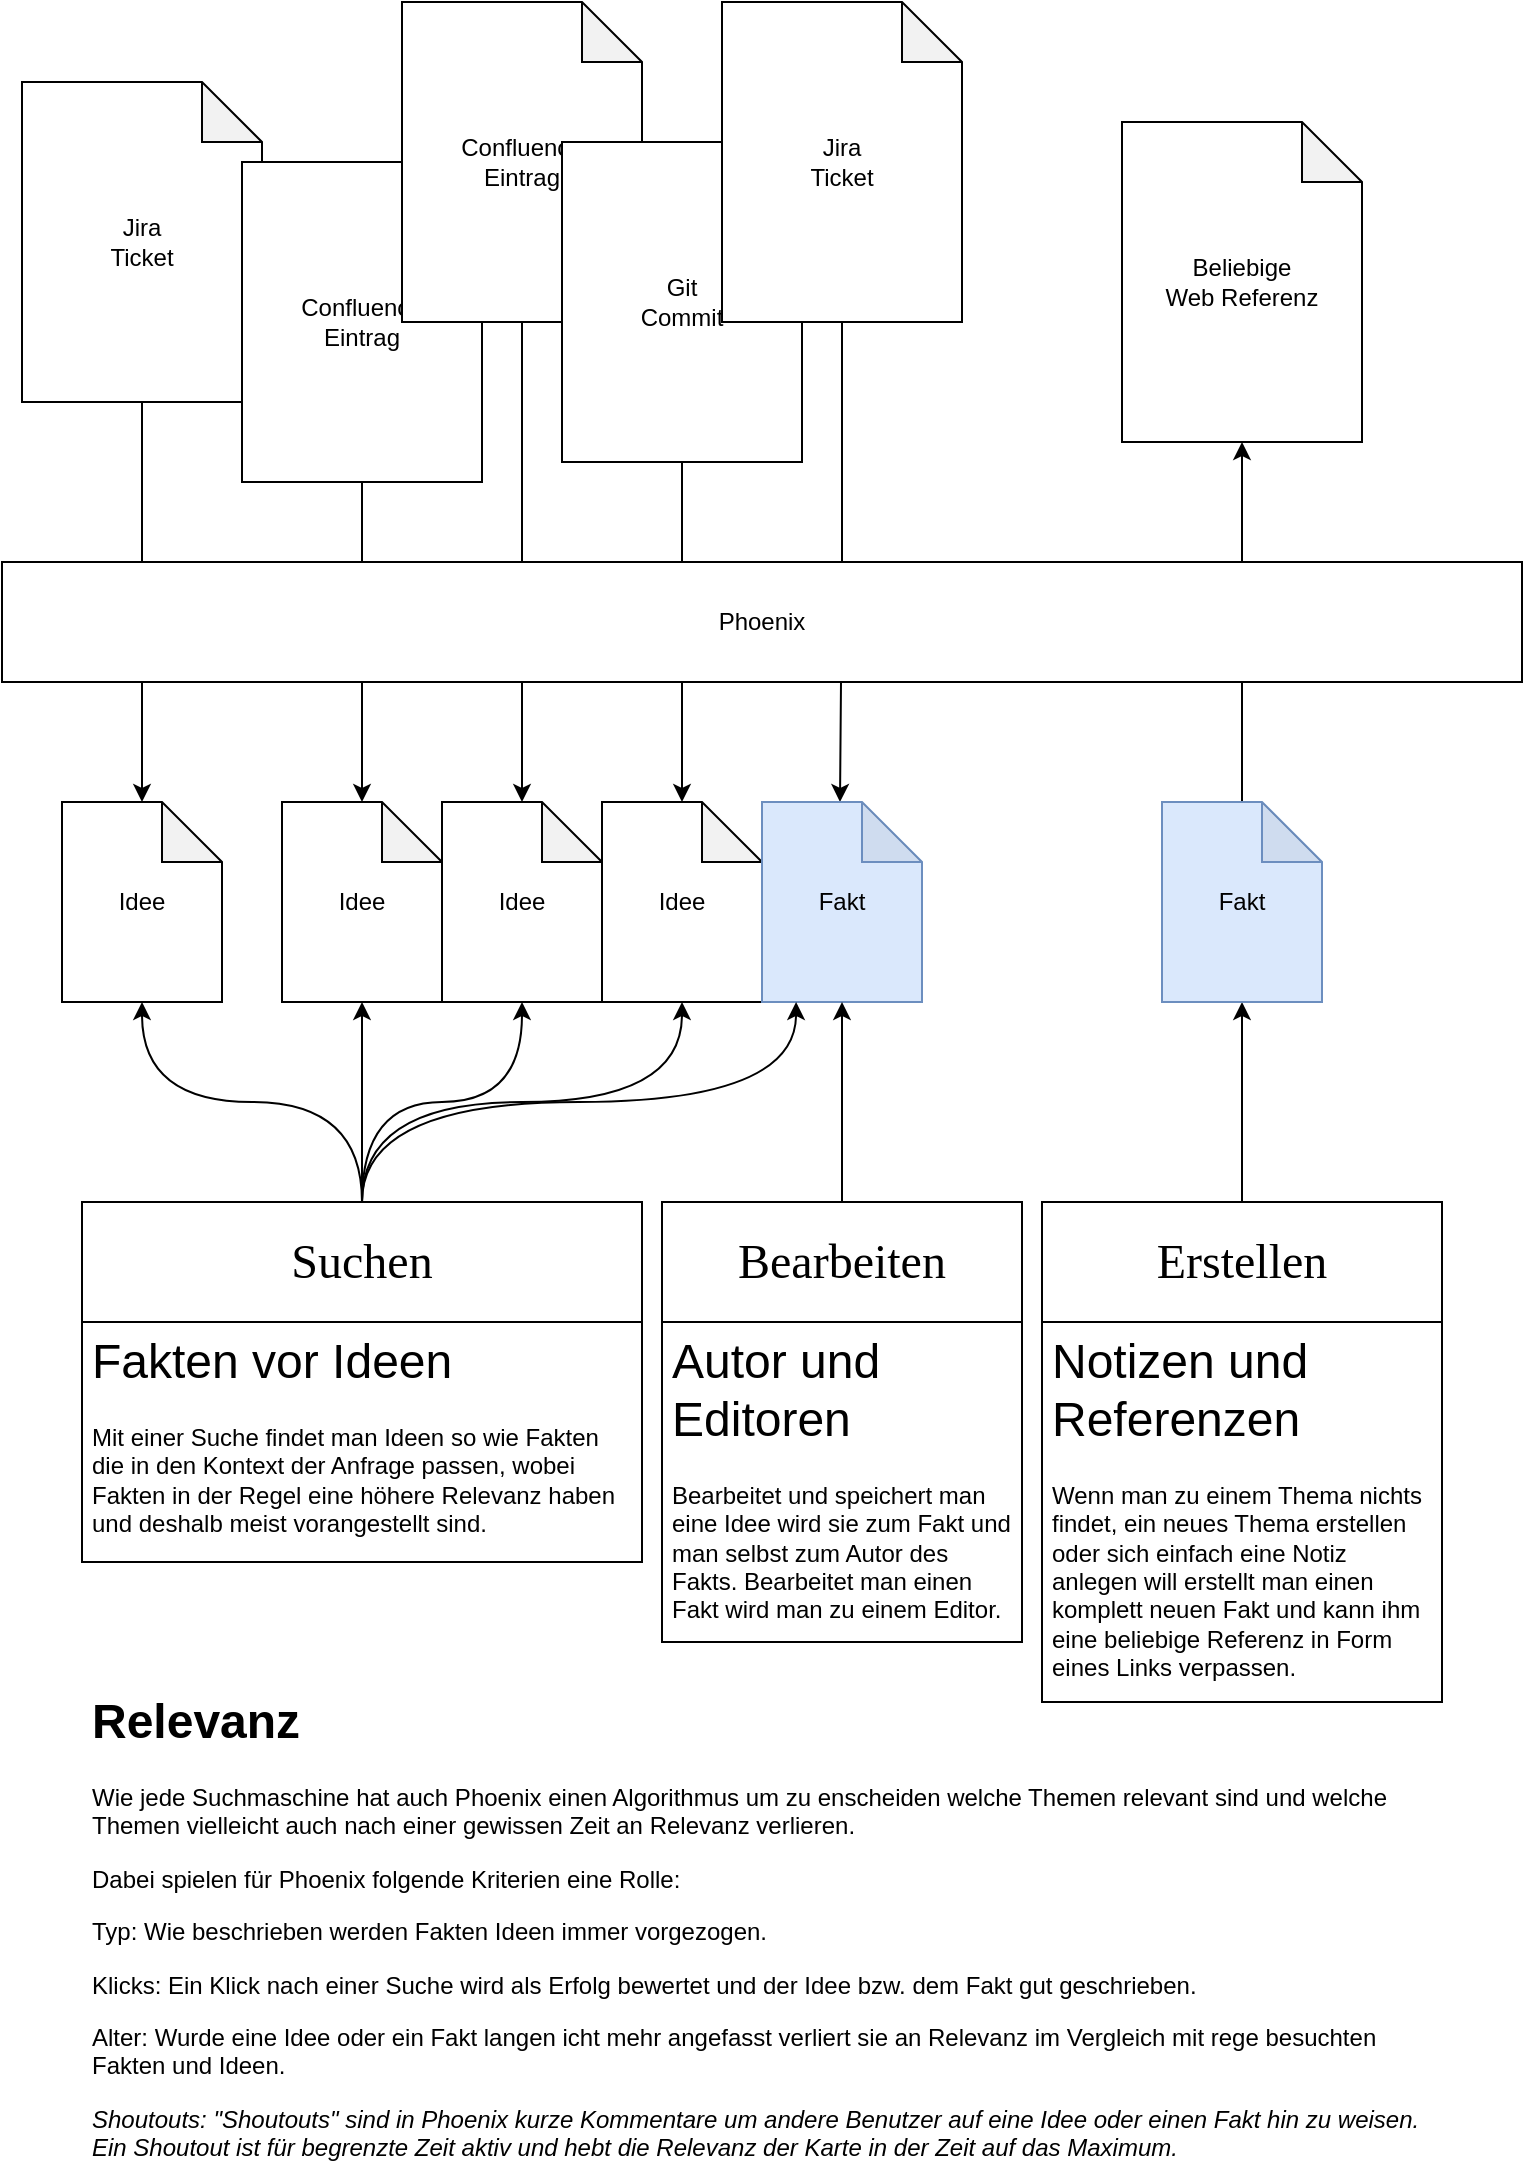 <mxfile version="14.1.8" type="device"><diagram id="RD8VcmHNmwnUDAcPuYfF" name="Seite-1"><mxGraphModel dx="1422" dy="822" grid="1" gridSize="10" guides="1" tooltips="1" connect="1" arrows="1" fold="1" page="1" pageScale="1" pageWidth="827" pageHeight="1169" math="0" shadow="0"><root><mxCell id="0"/><mxCell id="1" parent="0"/><mxCell id="-Yuw10Pdj2jKsRZ-1jQi-6" style="edgeStyle=orthogonalEdgeStyle;rounded=0;orthogonalLoop=1;jettySize=auto;html=1;entryX=0.5;entryY=0;entryDx=0;entryDy=0;entryPerimeter=0;" edge="1" parent="1" source="-Yuw10Pdj2jKsRZ-1jQi-1" target="-Yuw10Pdj2jKsRZ-1jQi-7"><mxGeometry relative="1" as="geometry"><mxPoint x="110" y="480" as="targetPoint"/></mxGeometry></mxCell><mxCell id="-Yuw10Pdj2jKsRZ-1jQi-1" value="Jira&lt;br&gt;Ticket" style="shape=note;whiteSpace=wrap;html=1;backgroundOutline=1;darkOpacity=0.05;" vertex="1" parent="1"><mxGeometry x="50" y="80" width="120" height="160" as="geometry"/></mxCell><mxCell id="-Yuw10Pdj2jKsRZ-1jQi-5" style="edgeStyle=orthogonalEdgeStyle;rounded=0;orthogonalLoop=1;jettySize=auto;html=1;entryX=0.5;entryY=0;entryDx=0;entryDy=0;entryPerimeter=0;" edge="1" parent="1" source="-Yuw10Pdj2jKsRZ-1jQi-2" target="-Yuw10Pdj2jKsRZ-1jQi-8"><mxGeometry relative="1" as="geometry"><mxPoint x="209" y="480" as="targetPoint"/></mxGeometry></mxCell><mxCell id="-Yuw10Pdj2jKsRZ-1jQi-2" value="Confluence&lt;br&gt;Eintrag" style="shape=note;whiteSpace=wrap;html=1;backgroundOutline=1;darkOpacity=0.05;" vertex="1" parent="1"><mxGeometry x="160" y="120" width="120" height="160" as="geometry"/></mxCell><mxCell id="-Yuw10Pdj2jKsRZ-1jQi-7" value="Idee" style="shape=note;whiteSpace=wrap;html=1;backgroundOutline=1;darkOpacity=0.05;" vertex="1" parent="1"><mxGeometry x="70" y="440" width="80" height="100" as="geometry"/></mxCell><mxCell id="-Yuw10Pdj2jKsRZ-1jQi-8" value="Idee" style="shape=note;whiteSpace=wrap;html=1;backgroundOutline=1;darkOpacity=0.05;" vertex="1" parent="1"><mxGeometry x="180" y="440" width="80" height="100" as="geometry"/></mxCell><mxCell id="-Yuw10Pdj2jKsRZ-1jQi-12" style="edgeStyle=orthogonalEdgeStyle;rounded=0;orthogonalLoop=1;jettySize=auto;html=1;" edge="1" parent="1" source="-Yuw10Pdj2jKsRZ-1jQi-9"><mxGeometry relative="1" as="geometry"><mxPoint x="300" y="440" as="targetPoint"/></mxGeometry></mxCell><mxCell id="-Yuw10Pdj2jKsRZ-1jQi-9" value="Confluence&lt;br&gt;Eintrag" style="shape=note;whiteSpace=wrap;html=1;backgroundOutline=1;darkOpacity=0.05;" vertex="1" parent="1"><mxGeometry x="240" y="40" width="120" height="160" as="geometry"/></mxCell><mxCell id="-Yuw10Pdj2jKsRZ-1jQi-13" style="edgeStyle=orthogonalEdgeStyle;rounded=0;orthogonalLoop=1;jettySize=auto;html=1;" edge="1" parent="1" source="-Yuw10Pdj2jKsRZ-1jQi-10"><mxGeometry relative="1" as="geometry"><mxPoint x="380" y="440" as="targetPoint"/></mxGeometry></mxCell><mxCell id="-Yuw10Pdj2jKsRZ-1jQi-10" value="Git&lt;br&gt;Commit" style="shape=note;whiteSpace=wrap;html=1;backgroundOutline=1;darkOpacity=0.05;" vertex="1" parent="1"><mxGeometry x="320" y="110" width="120" height="160" as="geometry"/></mxCell><mxCell id="-Yuw10Pdj2jKsRZ-1jQi-14" style="edgeStyle=orthogonalEdgeStyle;rounded=0;orthogonalLoop=1;jettySize=auto;html=1;" edge="1" parent="1" source="-Yuw10Pdj2jKsRZ-1jQi-11"><mxGeometry relative="1" as="geometry"><mxPoint x="459" y="440" as="targetPoint"/></mxGeometry></mxCell><mxCell id="-Yuw10Pdj2jKsRZ-1jQi-11" value="Jira&lt;br&gt;Ticket" style="shape=note;whiteSpace=wrap;html=1;backgroundOutline=1;darkOpacity=0.05;" vertex="1" parent="1"><mxGeometry x="400" y="40" width="120" height="160" as="geometry"/></mxCell><mxCell id="-Yuw10Pdj2jKsRZ-1jQi-15" value="Idee" style="shape=note;whiteSpace=wrap;html=1;backgroundOutline=1;darkOpacity=0.05;" vertex="1" parent="1"><mxGeometry x="260" y="440" width="80" height="100" as="geometry"/></mxCell><mxCell id="-Yuw10Pdj2jKsRZ-1jQi-16" value="Idee" style="shape=note;whiteSpace=wrap;html=1;backgroundOutline=1;darkOpacity=0.05;" vertex="1" parent="1"><mxGeometry x="340" y="440" width="80" height="100" as="geometry"/></mxCell><mxCell id="-Yuw10Pdj2jKsRZ-1jQi-17" value="Fakt" style="shape=note;whiteSpace=wrap;html=1;backgroundOutline=1;darkOpacity=0.05;fillColor=#dae8fc;strokeColor=#6c8ebf;" vertex="1" parent="1"><mxGeometry x="420" y="440" width="80" height="100" as="geometry"/></mxCell><mxCell id="-Yuw10Pdj2jKsRZ-1jQi-20" style="edgeStyle=orthogonalEdgeStyle;rounded=0;orthogonalLoop=1;jettySize=auto;html=1;entryX=0.5;entryY=1;entryDx=0;entryDy=0;entryPerimeter=0;curved=1;" edge="1" parent="1" source="-Yuw10Pdj2jKsRZ-1jQi-18" target="-Yuw10Pdj2jKsRZ-1jQi-7"><mxGeometry relative="1" as="geometry"/></mxCell><mxCell id="-Yuw10Pdj2jKsRZ-1jQi-21" style="edgeStyle=orthogonalEdgeStyle;curved=1;rounded=0;orthogonalLoop=1;jettySize=auto;html=1;exitX=0.5;exitY=0;exitDx=0;exitDy=0;entryX=0.213;entryY=1;entryDx=0;entryDy=0;entryPerimeter=0;" edge="1" parent="1" source="-Yuw10Pdj2jKsRZ-1jQi-18" target="-Yuw10Pdj2jKsRZ-1jQi-17"><mxGeometry relative="1" as="geometry"/></mxCell><mxCell id="-Yuw10Pdj2jKsRZ-1jQi-22" style="edgeStyle=orthogonalEdgeStyle;curved=1;rounded=0;orthogonalLoop=1;jettySize=auto;html=1;entryX=0.5;entryY=1;entryDx=0;entryDy=0;entryPerimeter=0;" edge="1" parent="1" source="-Yuw10Pdj2jKsRZ-1jQi-18" target="-Yuw10Pdj2jKsRZ-1jQi-8"><mxGeometry relative="1" as="geometry"/></mxCell><mxCell id="-Yuw10Pdj2jKsRZ-1jQi-29" style="edgeStyle=orthogonalEdgeStyle;curved=1;rounded=0;orthogonalLoop=1;jettySize=auto;html=1;entryX=0.5;entryY=1;entryDx=0;entryDy=0;entryPerimeter=0;" edge="1" parent="1" source="-Yuw10Pdj2jKsRZ-1jQi-18" target="-Yuw10Pdj2jKsRZ-1jQi-15"><mxGeometry relative="1" as="geometry"/></mxCell><mxCell id="-Yuw10Pdj2jKsRZ-1jQi-34" style="edgeStyle=orthogonalEdgeStyle;curved=1;rounded=0;orthogonalLoop=1;jettySize=auto;html=1;entryX=0.5;entryY=1;entryDx=0;entryDy=0;entryPerimeter=0;fontFamily=Georgia;fontSize=24;" edge="1" parent="1" source="-Yuw10Pdj2jKsRZ-1jQi-18" target="-Yuw10Pdj2jKsRZ-1jQi-16"><mxGeometry relative="1" as="geometry"/></mxCell><mxCell id="-Yuw10Pdj2jKsRZ-1jQi-18" value="Suchen" style="rounded=0;whiteSpace=wrap;html=1;fontFamily=Georgia;fontSize=24;" vertex="1" parent="1"><mxGeometry x="80" y="640" width="280" height="60" as="geometry"/></mxCell><mxCell id="-Yuw10Pdj2jKsRZ-1jQi-25" style="edgeStyle=orthogonalEdgeStyle;curved=1;rounded=0;orthogonalLoop=1;jettySize=auto;html=1;entryX=0.5;entryY=1;entryDx=0;entryDy=0;entryPerimeter=0;" edge="1" parent="1" source="-Yuw10Pdj2jKsRZ-1jQi-19" target="-Yuw10Pdj2jKsRZ-1jQi-24"><mxGeometry relative="1" as="geometry"/></mxCell><mxCell id="-Yuw10Pdj2jKsRZ-1jQi-19" value="Erstellen" style="rounded=0;whiteSpace=wrap;html=1;fontSize=24;fontFamily=Georgia;" vertex="1" parent="1"><mxGeometry x="560" y="640" width="200" height="60" as="geometry"/></mxCell><mxCell id="-Yuw10Pdj2jKsRZ-1jQi-26" style="edgeStyle=orthogonalEdgeStyle;curved=1;rounded=0;orthogonalLoop=1;jettySize=auto;html=1;entryX=0.5;entryY=1;entryDx=0;entryDy=0;entryPerimeter=0;" edge="1" parent="1" source="-Yuw10Pdj2jKsRZ-1jQi-23" target="-Yuw10Pdj2jKsRZ-1jQi-17"><mxGeometry relative="1" as="geometry"/></mxCell><mxCell id="-Yuw10Pdj2jKsRZ-1jQi-23" value="Bearbeiten" style="rounded=0;whiteSpace=wrap;html=1;fontFamily=Georgia;fontSize=24;" vertex="1" parent="1"><mxGeometry x="370" y="640" width="180" height="60" as="geometry"/></mxCell><mxCell id="-Yuw10Pdj2jKsRZ-1jQi-28" style="edgeStyle=orthogonalEdgeStyle;curved=1;rounded=0;orthogonalLoop=1;jettySize=auto;html=1;entryX=0.5;entryY=1;entryDx=0;entryDy=0;entryPerimeter=0;" edge="1" parent="1" source="-Yuw10Pdj2jKsRZ-1jQi-24" target="-Yuw10Pdj2jKsRZ-1jQi-27"><mxGeometry relative="1" as="geometry"/></mxCell><mxCell id="-Yuw10Pdj2jKsRZ-1jQi-24" value="Fakt" style="shape=note;whiteSpace=wrap;html=1;backgroundOutline=1;darkOpacity=0.05;fillColor=#dae8fc;strokeColor=#6c8ebf;" vertex="1" parent="1"><mxGeometry x="620" y="440" width="80" height="100" as="geometry"/></mxCell><mxCell id="-Yuw10Pdj2jKsRZ-1jQi-27" value="Beliebige&lt;br&gt;Web Referenz" style="shape=note;whiteSpace=wrap;html=1;backgroundOutline=1;darkOpacity=0.05;" vertex="1" parent="1"><mxGeometry x="600" y="100" width="120" height="160" as="geometry"/></mxCell><mxCell id="-Yuw10Pdj2jKsRZ-1jQi-4" value="Phoenix" style="rounded=0;whiteSpace=wrap;html=1;" vertex="1" parent="1"><mxGeometry x="40" y="320" width="760" height="60" as="geometry"/></mxCell><mxCell id="-Yuw10Pdj2jKsRZ-1jQi-30" value="&lt;h1&gt;&lt;span style=&quot;font-weight: normal&quot;&gt;Fakten vor Ideen&lt;/span&gt;&lt;/h1&gt;&lt;p&gt;Mit einer Suche findet man Ideen so wie Fakten die in den Kontext der Anfrage passen, wobei Fakten in der Regel eine höhere Relevanz haben und deshalb meist vorangestellt sind.&lt;/p&gt;" style="text;html=1;spacing=5;spacingTop=-20;whiteSpace=wrap;overflow=hidden;rounded=0;strokeColor=#000000;fillColor=#ffffff;" vertex="1" parent="1"><mxGeometry x="80" y="700" width="280" height="120" as="geometry"/></mxCell><mxCell id="-Yuw10Pdj2jKsRZ-1jQi-31" value="&lt;h1&gt;&lt;span style=&quot;font-weight: normal&quot;&gt;Autor und Editoren&lt;/span&gt;&lt;/h1&gt;&lt;p&gt;Bearbeitet und speichert man eine Idee wird sie zum Fakt und man selbst zum Autor des Fakts. Bearbeitet man einen Fakt wird man zu einem Editor.&lt;/p&gt;" style="text;html=1;spacing=5;spacingTop=-20;whiteSpace=wrap;overflow=hidden;rounded=0;strokeColor=#000000;fillColor=#ffffff;" vertex="1" parent="1"><mxGeometry x="370" y="700" width="180" height="160" as="geometry"/></mxCell><mxCell id="-Yuw10Pdj2jKsRZ-1jQi-32" value="&lt;h1&gt;&lt;span style=&quot;font-weight: normal&quot;&gt;Notizen und Referenzen&lt;/span&gt;&lt;/h1&gt;&lt;p&gt;Wenn man zu einem Thema nichts findet, ein neues Thema erstellen oder sich einfach eine Notiz anlegen will erstellt man einen komplett neuen Fakt und kann ihm eine beliebige Referenz in Form eines Links verpassen.&lt;/p&gt;" style="text;html=1;spacing=5;spacingTop=-20;whiteSpace=wrap;overflow=hidden;rounded=0;strokeColor=#000000;fillColor=#ffffff;" vertex="1" parent="1"><mxGeometry x="560" y="700" width="200" height="190" as="geometry"/></mxCell><mxCell id="-Yuw10Pdj2jKsRZ-1jQi-33" value="&lt;h1&gt;Relevanz&lt;/h1&gt;&lt;p&gt;Wie jede Suchmaschine hat auch Phoenix einen Algorithmus um zu enscheiden welche Themen relevant sind und welche Themen vielleicht auch nach einer gewissen Zeit an Relevanz verlieren.&lt;/p&gt;&lt;p&gt;Dabei spielen für Phoenix folgende Kriterien eine Rolle:&lt;/p&gt;&lt;p&gt;Typ: Wie beschrieben werden Fakten Ideen immer vorgezogen.&lt;/p&gt;&lt;p&gt;Klicks: Ein Klick nach einer Suche wird als Erfolg bewertet und der Idee bzw. dem Fakt gut geschrieben.&lt;br&gt;&lt;/p&gt;&lt;p&gt;Alter: Wurde eine Idee oder ein Fakt langen icht mehr angefasst verliert sie an Relevanz im Vergleich mit rege besuchten Fakten und Ideen.&lt;/p&gt;&lt;i&gt;Shoutouts: &quot;Shoutouts&quot; sind in Phoenix kurze Kommentare um andere Benutzer auf eine Idee oder einen Fakt hin zu weisen. Ein Shoutout ist für begrenzte Zeit aktiv und hebt die Relevanz der Karte in der Zeit auf das Maximum.&lt;/i&gt;" style="text;html=1;strokeColor=none;fillColor=none;spacing=5;spacingTop=-20;whiteSpace=wrap;overflow=hidden;rounded=0;" vertex="1" parent="1"><mxGeometry x="80" y="880" width="680" height="250" as="geometry"/></mxCell></root></mxGraphModel></diagram></mxfile>